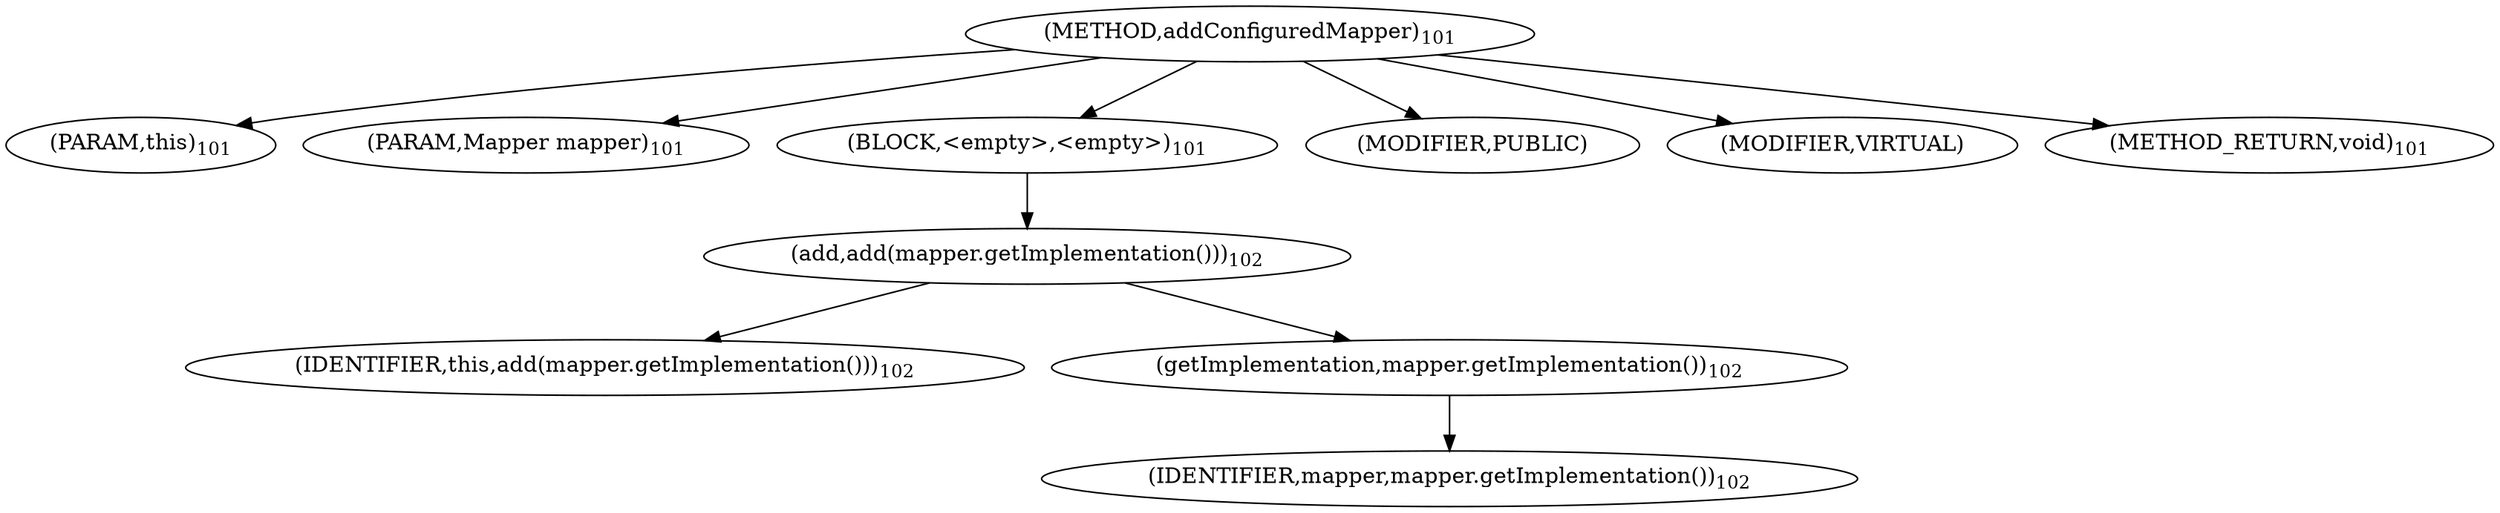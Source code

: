 digraph "addConfiguredMapper" {  
"233" [label = <(METHOD,addConfiguredMapper)<SUB>101</SUB>> ]
"16" [label = <(PARAM,this)<SUB>101</SUB>> ]
"234" [label = <(PARAM,Mapper mapper)<SUB>101</SUB>> ]
"235" [label = <(BLOCK,&lt;empty&gt;,&lt;empty&gt;)<SUB>101</SUB>> ]
"236" [label = <(add,add(mapper.getImplementation()))<SUB>102</SUB>> ]
"15" [label = <(IDENTIFIER,this,add(mapper.getImplementation()))<SUB>102</SUB>> ]
"237" [label = <(getImplementation,mapper.getImplementation())<SUB>102</SUB>> ]
"238" [label = <(IDENTIFIER,mapper,mapper.getImplementation())<SUB>102</SUB>> ]
"239" [label = <(MODIFIER,PUBLIC)> ]
"240" [label = <(MODIFIER,VIRTUAL)> ]
"241" [label = <(METHOD_RETURN,void)<SUB>101</SUB>> ]
  "233" -> "16" 
  "233" -> "234" 
  "233" -> "235" 
  "233" -> "239" 
  "233" -> "240" 
  "233" -> "241" 
  "235" -> "236" 
  "236" -> "15" 
  "236" -> "237" 
  "237" -> "238" 
}

